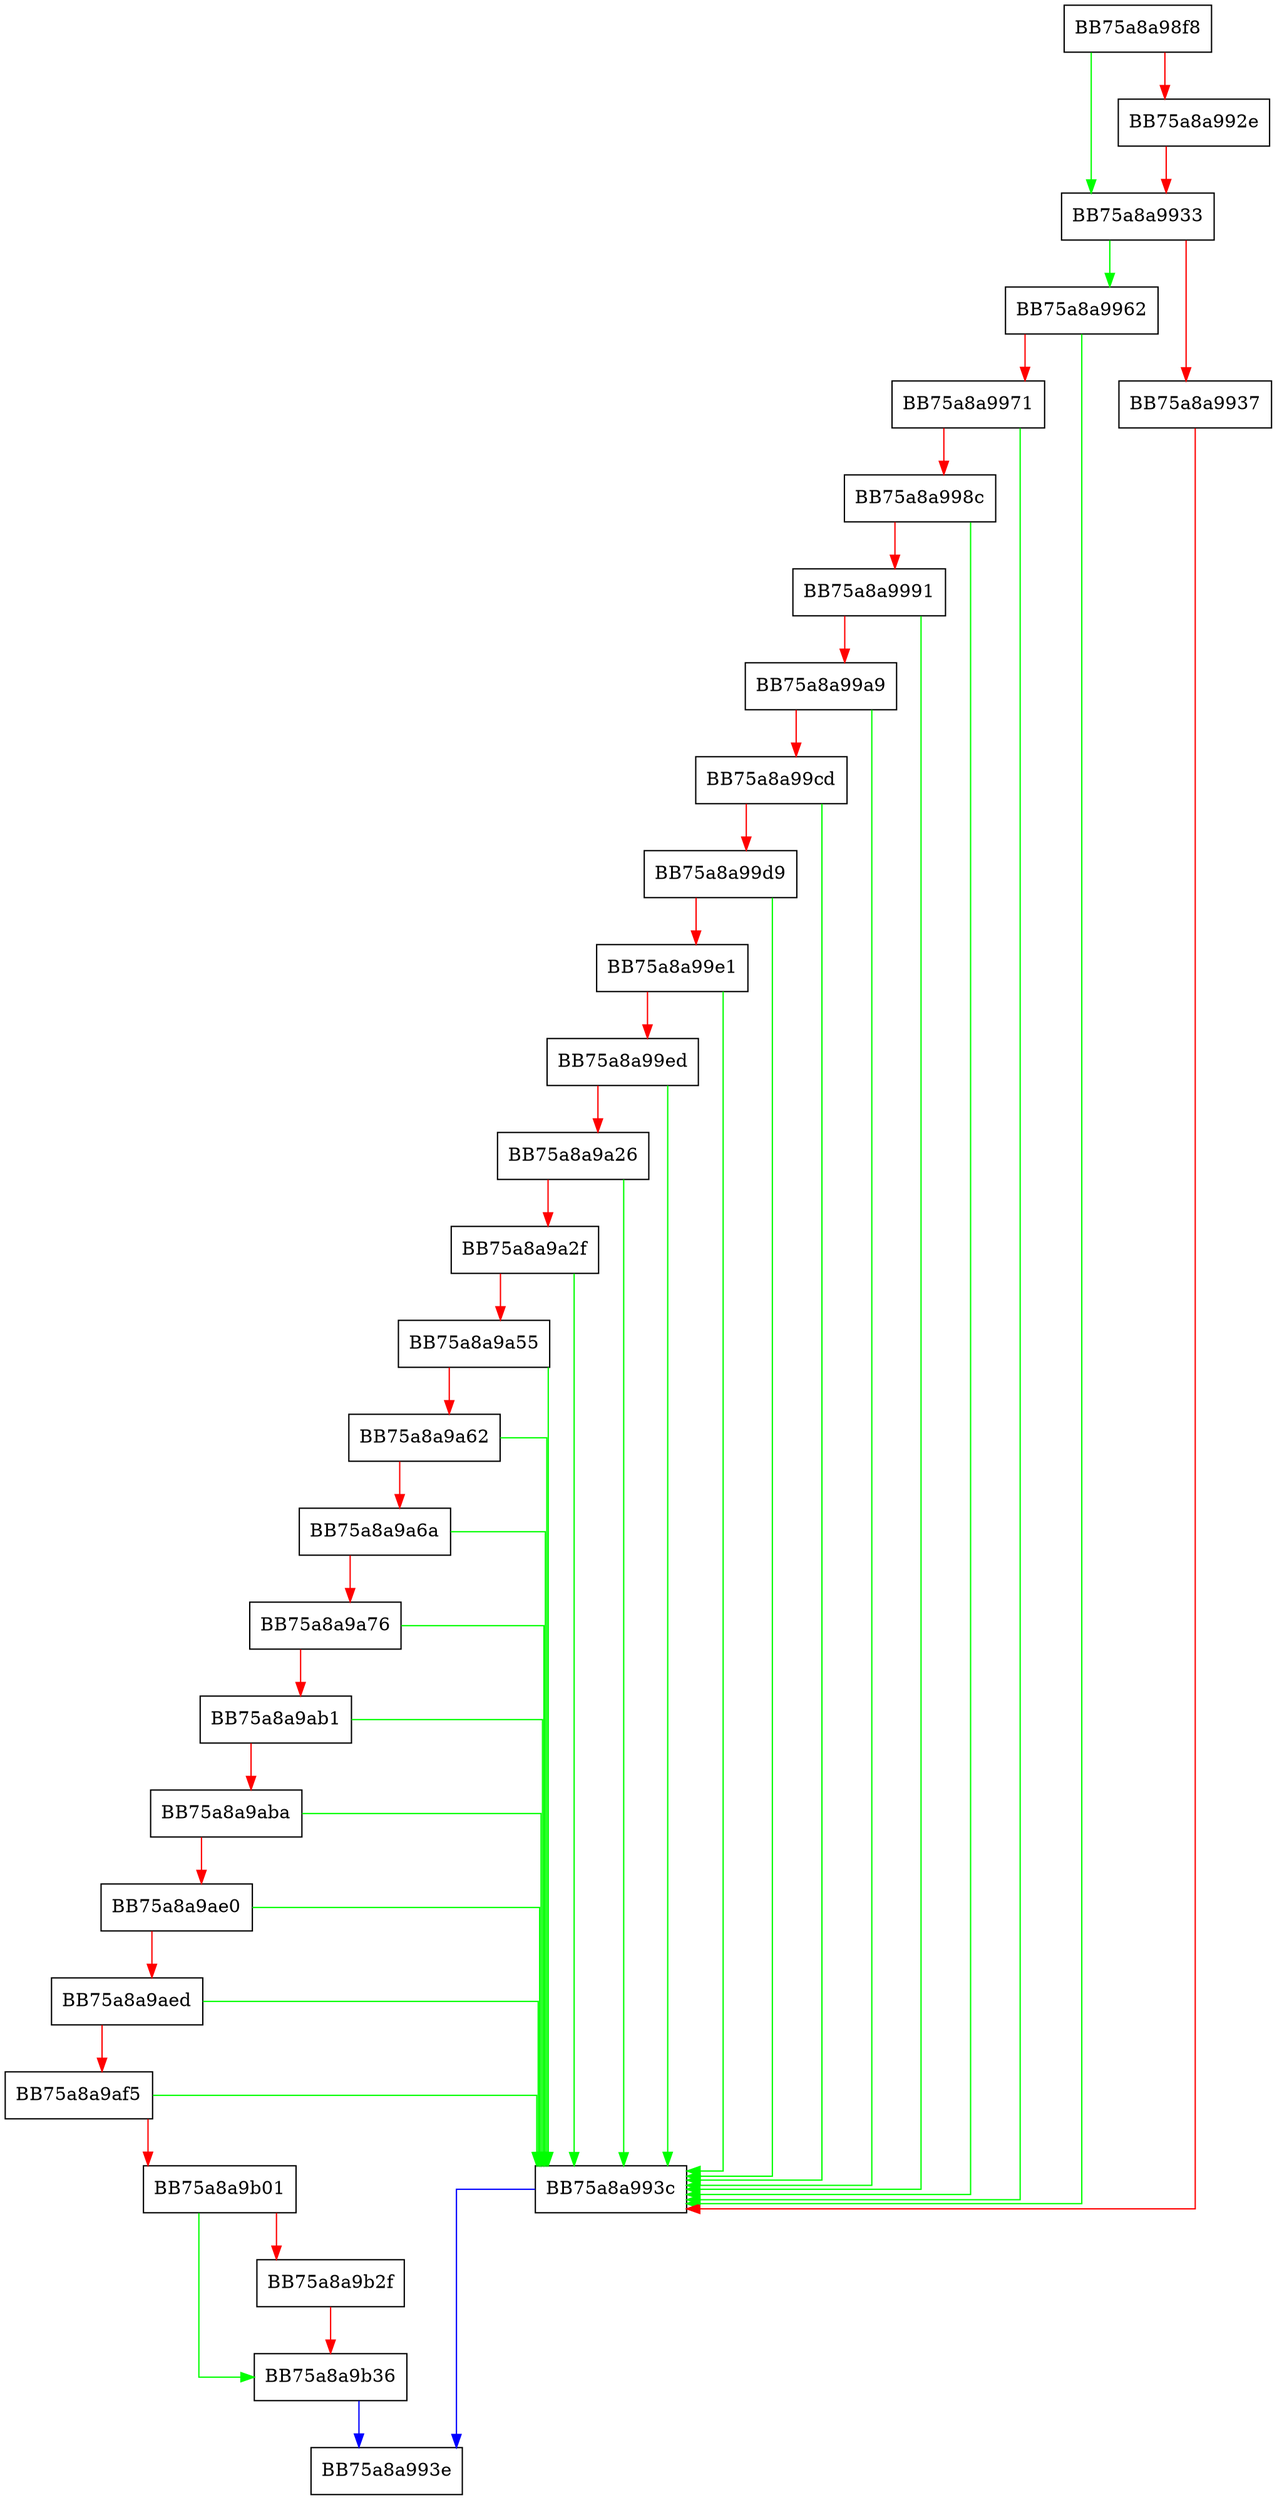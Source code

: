 digraph ReadEntry {
  node [shape="box"];
  graph [splines=ortho];
  BB75a8a98f8 -> BB75a8a9933 [color="green"];
  BB75a8a98f8 -> BB75a8a992e [color="red"];
  BB75a8a992e -> BB75a8a9933 [color="red"];
  BB75a8a9933 -> BB75a8a9962 [color="green"];
  BB75a8a9933 -> BB75a8a9937 [color="red"];
  BB75a8a9937 -> BB75a8a993c [color="red"];
  BB75a8a993c -> BB75a8a993e [color="blue"];
  BB75a8a9962 -> BB75a8a993c [color="green"];
  BB75a8a9962 -> BB75a8a9971 [color="red"];
  BB75a8a9971 -> BB75a8a993c [color="green"];
  BB75a8a9971 -> BB75a8a998c [color="red"];
  BB75a8a998c -> BB75a8a993c [color="green"];
  BB75a8a998c -> BB75a8a9991 [color="red"];
  BB75a8a9991 -> BB75a8a993c [color="green"];
  BB75a8a9991 -> BB75a8a99a9 [color="red"];
  BB75a8a99a9 -> BB75a8a993c [color="green"];
  BB75a8a99a9 -> BB75a8a99cd [color="red"];
  BB75a8a99cd -> BB75a8a993c [color="green"];
  BB75a8a99cd -> BB75a8a99d9 [color="red"];
  BB75a8a99d9 -> BB75a8a993c [color="green"];
  BB75a8a99d9 -> BB75a8a99e1 [color="red"];
  BB75a8a99e1 -> BB75a8a993c [color="green"];
  BB75a8a99e1 -> BB75a8a99ed [color="red"];
  BB75a8a99ed -> BB75a8a993c [color="green"];
  BB75a8a99ed -> BB75a8a9a26 [color="red"];
  BB75a8a9a26 -> BB75a8a993c [color="green"];
  BB75a8a9a26 -> BB75a8a9a2f [color="red"];
  BB75a8a9a2f -> BB75a8a993c [color="green"];
  BB75a8a9a2f -> BB75a8a9a55 [color="red"];
  BB75a8a9a55 -> BB75a8a993c [color="green"];
  BB75a8a9a55 -> BB75a8a9a62 [color="red"];
  BB75a8a9a62 -> BB75a8a993c [color="green"];
  BB75a8a9a62 -> BB75a8a9a6a [color="red"];
  BB75a8a9a6a -> BB75a8a993c [color="green"];
  BB75a8a9a6a -> BB75a8a9a76 [color="red"];
  BB75a8a9a76 -> BB75a8a993c [color="green"];
  BB75a8a9a76 -> BB75a8a9ab1 [color="red"];
  BB75a8a9ab1 -> BB75a8a993c [color="green"];
  BB75a8a9ab1 -> BB75a8a9aba [color="red"];
  BB75a8a9aba -> BB75a8a993c [color="green"];
  BB75a8a9aba -> BB75a8a9ae0 [color="red"];
  BB75a8a9ae0 -> BB75a8a993c [color="green"];
  BB75a8a9ae0 -> BB75a8a9aed [color="red"];
  BB75a8a9aed -> BB75a8a993c [color="green"];
  BB75a8a9aed -> BB75a8a9af5 [color="red"];
  BB75a8a9af5 -> BB75a8a993c [color="green"];
  BB75a8a9af5 -> BB75a8a9b01 [color="red"];
  BB75a8a9b01 -> BB75a8a9b36 [color="green"];
  BB75a8a9b01 -> BB75a8a9b2f [color="red"];
  BB75a8a9b2f -> BB75a8a9b36 [color="red"];
  BB75a8a9b36 -> BB75a8a993e [color="blue"];
}